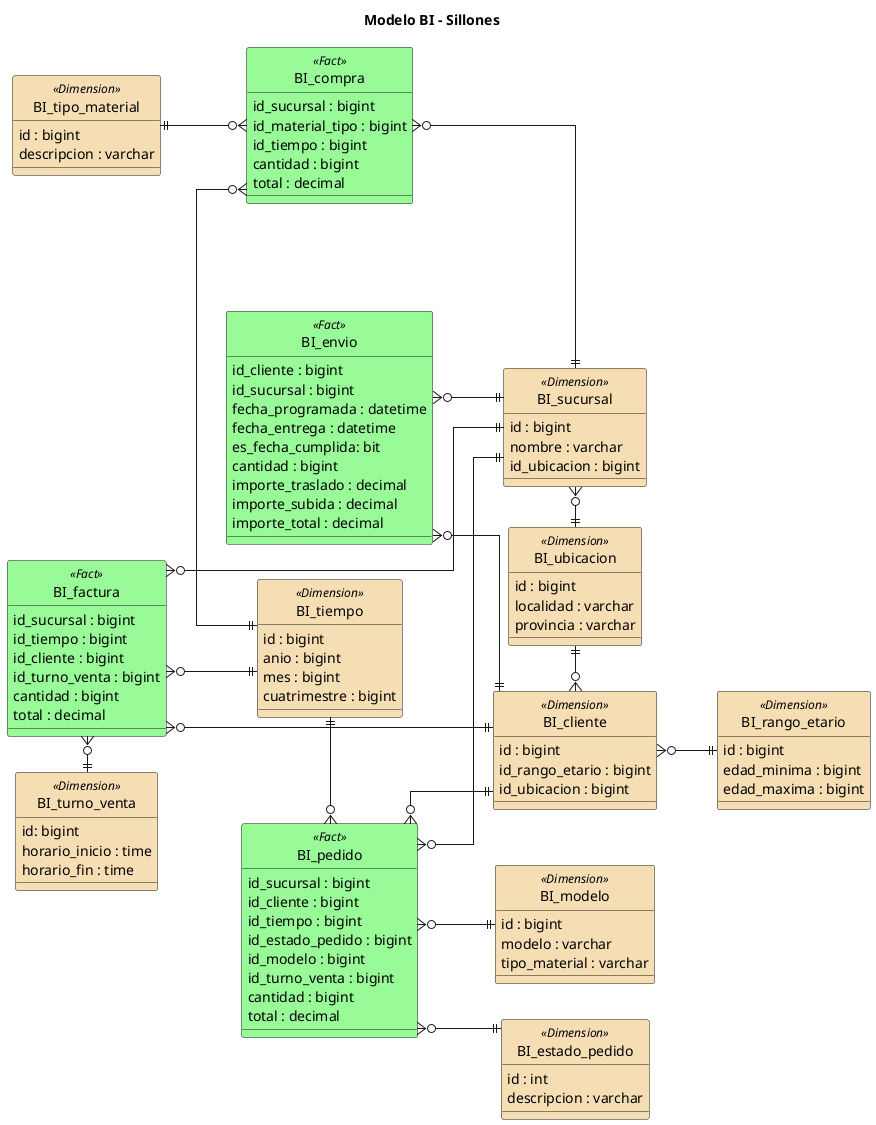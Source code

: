 @startuml Modelo BI - Sillones
skinparam linetype ortho
hide circle
skinparam shadowing false
title Modelo BI - Sillones
left to right direction

skinparam class {
  BackgroundColor<<Fact>> PaleGreen
  BackgroundColor<<Dimension>> Wheat
}

' Hechos
entity BI_factura <<Fact>> {
    id_sucursal : bigint
    id_tiempo : bigint
    id_cliente : bigint
    id_turno_venta : bigint
    cantidad : bigint
    total : decimal
}
entity BI_pedido <<Fact>> {
    id_sucursal : bigint
    id_cliente : bigint
    id_tiempo : bigint
    id_estado_pedido : bigint
    id_modelo : bigint
    id_turno_venta : bigint
    cantidad : bigint
    total : decimal
}

entity BI_compra <<Fact>> {
    id_sucursal : bigint
    id_material_tipo : bigint
    id_tiempo : bigint
    cantidad : bigint
    total : decimal
}

entity BI_envio <<Fact>> {
    id_cliente : bigint
    id_sucursal : bigint
    fecha_programada : datetime
    fecha_entrega : datetime
    es_fecha_cumplida: bit
    cantidad : bigint
    importe_traslado : decimal
    importe_subida : decimal
    importe_total : decimal
}

' Dimensiones
entity BI_tiempo <<Dimension>> {
    id : bigint
    anio : bigint
    mes : bigint
    cuatrimestre : bigint
}

entity BI_ubicacion <<Dimension>> {
    id : bigint
    localidad : varchar
    provincia : varchar
}

entity BI_sucursal <<Dimension>> {
    id : bigint
    nombre : varchar
    id_ubicacion : bigint
}

entity BI_modelo <<Dimension>> {
    id : bigint
    modelo : varchar
    tipo_material : varchar
}

entity BI_rango_etario <<Dimension>> {
    id : bigint
    edad_minima : bigint
    edad_maxima : bigint
}

entity BI_turno_venta <<Dimension>> {
    id: bigint
    horario_inicio : time
    horario_fin : time
}

entity BI_estado_pedido <<Dimension>> {
    id : int
    descripcion : varchar
}

entity BI_tipo_material <<Dimension>> {
    id : bigint
    descripcion : varchar
}

entity BI_cliente <<Dimension>> {
    id : bigint
    id_rango_etario : bigint
    id_ubicacion : bigint
}

' Relaciones
BI_envio }o--|| BI_cliente
BI_envio }o--|| BI_sucursal

BI_factura }o--|| BI_sucursal
BI_factura }o--|| BI_tiempo
BI_factura }o--|| BI_cliente
BI_factura }o-right-|| BI_turno_venta

BI_pedido }o--|| BI_sucursal
BI_pedido }o--|| BI_cliente
BI_pedido }o-left-|| BI_tiempo
BI_pedido }o--|| BI_estado_pedido
BI_pedido }o--|| BI_modelo

BI_compra }o-down-|| BI_sucursal
BI_compra }o-up-|| BI_tipo_material
BI_compra }o-right-|| BI_tiempo

BI_cliente }o--|| BI_rango_etario

BI_ubicacion ||-left-o{ BI_sucursal
BI_ubicacion ||-right-o{ BI_cliente

@enduml
